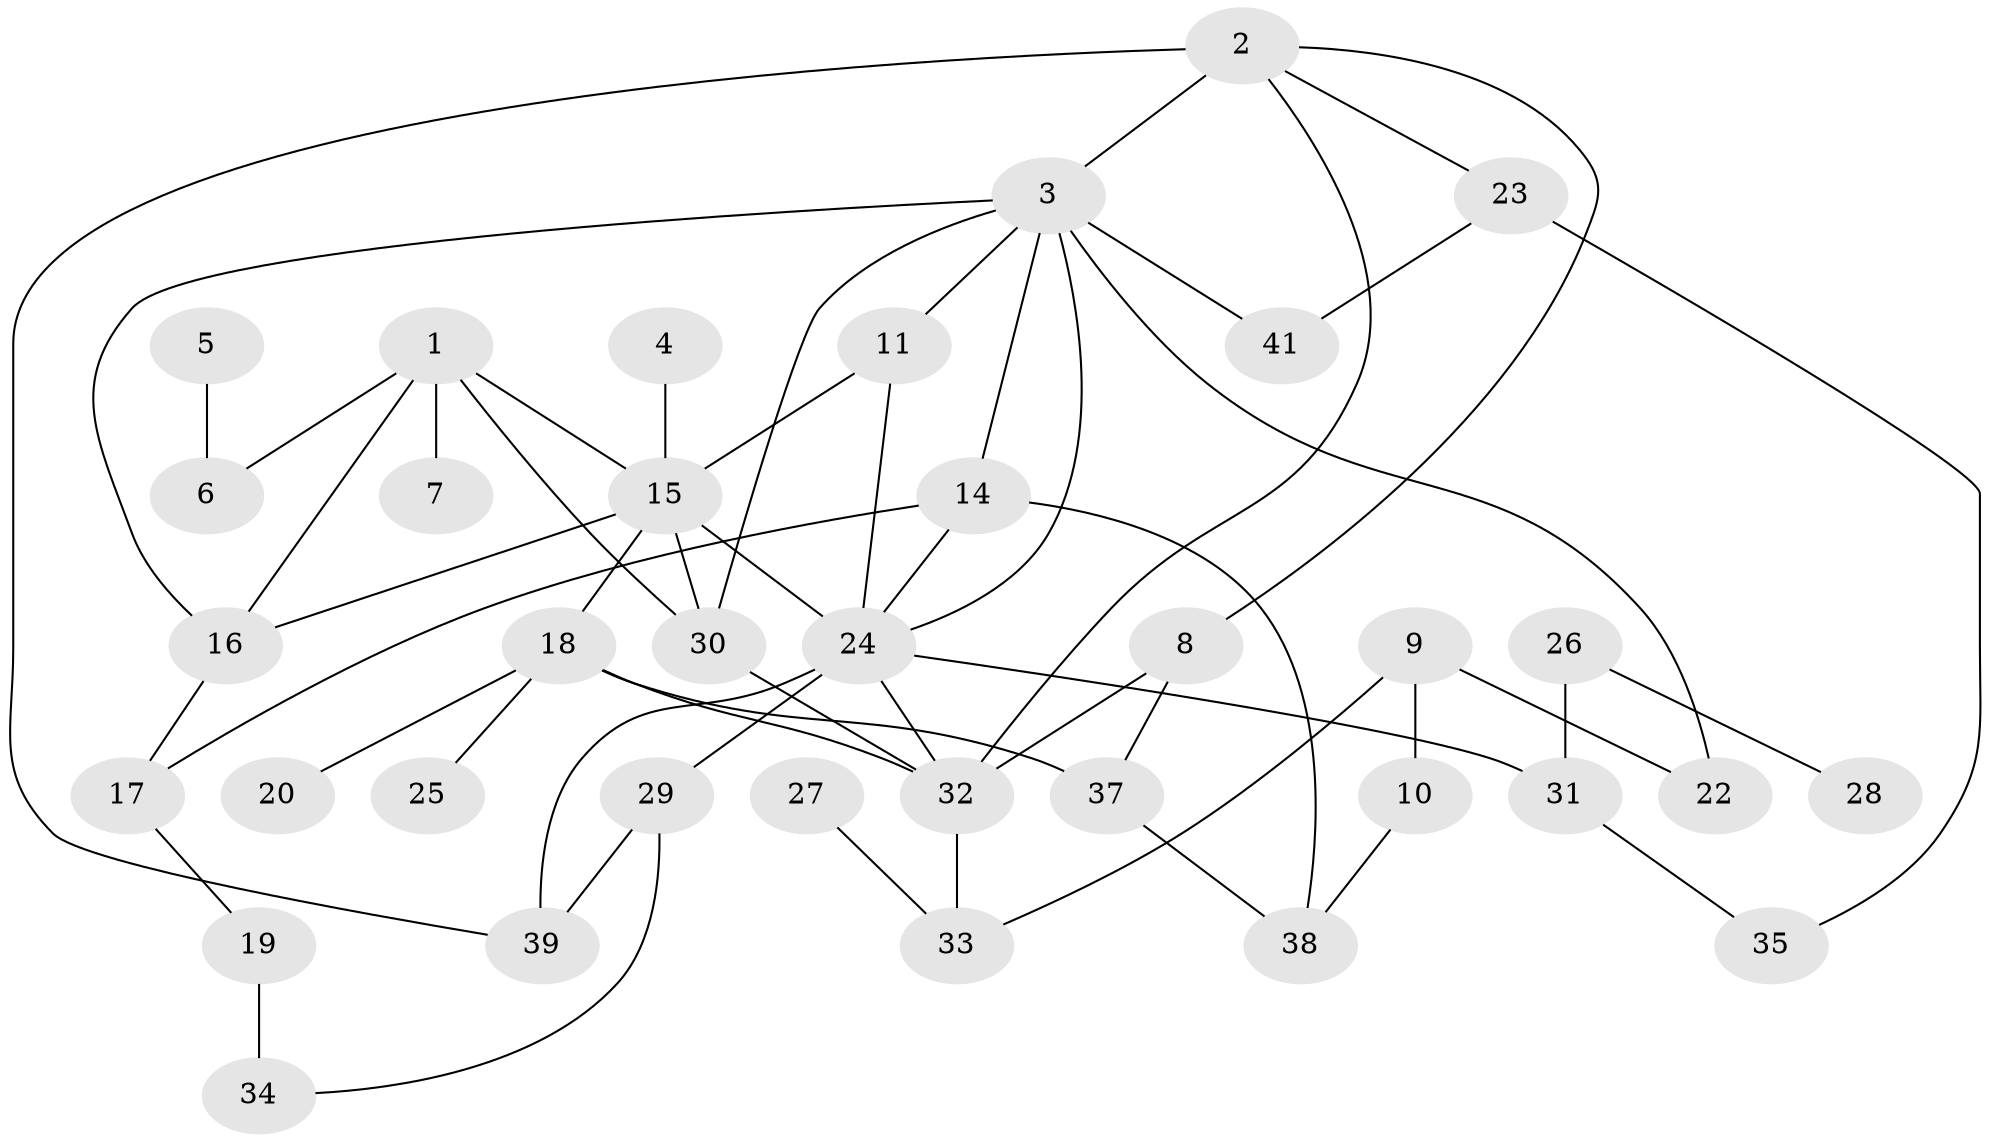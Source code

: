 // original degree distribution, {2: 0.26506024096385544, 5: 0.07228915662650602, 4: 0.13253012048192772, 3: 0.1927710843373494, 1: 0.2289156626506024, 0: 0.07228915662650602, 6: 0.024096385542168676, 7: 0.012048192771084338}
// Generated by graph-tools (version 1.1) at 2025/48/03/04/25 22:48:03]
// undirected, 36 vertices, 56 edges
graph export_dot {
  node [color=gray90,style=filled];
  1;
  2;
  3;
  4;
  5;
  6;
  7;
  8;
  9;
  10;
  11;
  14;
  15;
  16;
  17;
  18;
  19;
  20;
  22;
  23;
  24;
  25;
  26;
  27;
  28;
  29;
  30;
  31;
  32;
  33;
  34;
  35;
  37;
  38;
  39;
  41;
  1 -- 6 [weight=1.0];
  1 -- 7 [weight=2.0];
  1 -- 15 [weight=1.0];
  1 -- 16 [weight=1.0];
  1 -- 30 [weight=1.0];
  2 -- 3 [weight=2.0];
  2 -- 8 [weight=1.0];
  2 -- 23 [weight=1.0];
  2 -- 32 [weight=1.0];
  2 -- 39 [weight=1.0];
  3 -- 11 [weight=2.0];
  3 -- 14 [weight=1.0];
  3 -- 16 [weight=1.0];
  3 -- 22 [weight=1.0];
  3 -- 24 [weight=1.0];
  3 -- 30 [weight=1.0];
  3 -- 41 [weight=1.0];
  4 -- 15 [weight=1.0];
  5 -- 6 [weight=1.0];
  8 -- 32 [weight=1.0];
  8 -- 37 [weight=1.0];
  9 -- 10 [weight=1.0];
  9 -- 22 [weight=1.0];
  9 -- 33 [weight=1.0];
  10 -- 38 [weight=1.0];
  11 -- 15 [weight=1.0];
  11 -- 24 [weight=1.0];
  14 -- 17 [weight=1.0];
  14 -- 24 [weight=1.0];
  14 -- 38 [weight=1.0];
  15 -- 16 [weight=1.0];
  15 -- 18 [weight=1.0];
  15 -- 24 [weight=1.0];
  15 -- 30 [weight=1.0];
  16 -- 17 [weight=1.0];
  17 -- 19 [weight=1.0];
  18 -- 20 [weight=1.0];
  18 -- 25 [weight=1.0];
  18 -- 32 [weight=1.0];
  18 -- 37 [weight=1.0];
  19 -- 34 [weight=2.0];
  23 -- 35 [weight=1.0];
  23 -- 41 [weight=1.0];
  24 -- 29 [weight=2.0];
  24 -- 31 [weight=1.0];
  24 -- 32 [weight=1.0];
  24 -- 39 [weight=2.0];
  26 -- 28 [weight=1.0];
  26 -- 31 [weight=1.0];
  27 -- 33 [weight=1.0];
  29 -- 34 [weight=1.0];
  29 -- 39 [weight=1.0];
  30 -- 32 [weight=1.0];
  31 -- 35 [weight=1.0];
  32 -- 33 [weight=1.0];
  37 -- 38 [weight=1.0];
}
